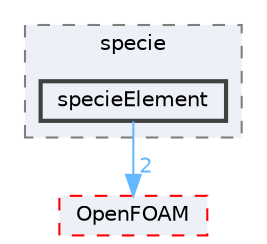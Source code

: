 digraph "src/thermophysicalModels/specie/specieElement"
{
 // LATEX_PDF_SIZE
  bgcolor="transparent";
  edge [fontname=Helvetica,fontsize=10,labelfontname=Helvetica,labelfontsize=10];
  node [fontname=Helvetica,fontsize=10,shape=box,height=0.2,width=0.4];
  compound=true
  subgraph clusterdir_5c4bf53b114f4c9237cd4ef0431fc9bd {
    graph [ bgcolor="#edf0f7", pencolor="grey50", label="specie", fontname=Helvetica,fontsize=10 style="filled,dashed", URL="dir_5c4bf53b114f4c9237cd4ef0431fc9bd.html",tooltip=""]
  dir_fee404501bf8b83e659f7df4daea8ccb [label="specieElement", fillcolor="#edf0f7", color="grey25", style="filled,bold", URL="dir_fee404501bf8b83e659f7df4daea8ccb.html",tooltip=""];
  }
  dir_c5473ff19b20e6ec4dfe5c310b3778a8 [label="OpenFOAM", fillcolor="#edf0f7", color="red", style="filled,dashed", URL="dir_c5473ff19b20e6ec4dfe5c310b3778a8.html",tooltip=""];
  dir_fee404501bf8b83e659f7df4daea8ccb->dir_c5473ff19b20e6ec4dfe5c310b3778a8 [headlabel="2", labeldistance=1.5 headhref="dir_003685_002695.html" href="dir_003685_002695.html" color="steelblue1" fontcolor="steelblue1"];
}
